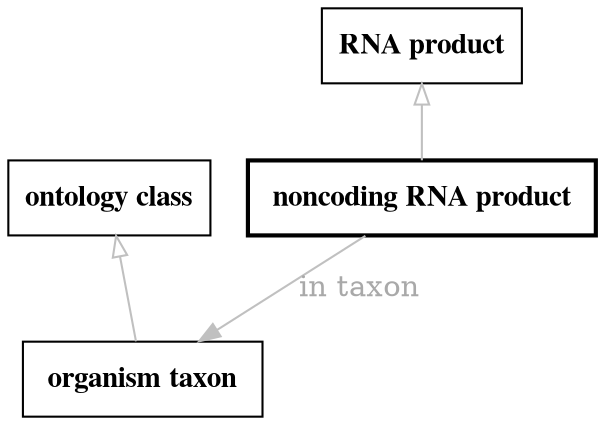 // biolink model
digraph {
	graph [fontsize=32 penwidth=5]
	node [color=black fontname="times bold" shape=rectangle]
	edge [color=gray fontcolor=darkgray]
	"noncoding RNA product" [label=" noncoding RNA product " style=bold]
	"RNA product" -> "noncoding RNA product" [label="" arrowtail=onormal dir=back]
	"noncoding RNA product" -> "organism taxon" [label="in taxon"]
	"organism taxon" [label=" organism taxon " style=solid]
	"ontology class" -> "organism taxon" [label="" arrowtail=onormal dir=back]
}
